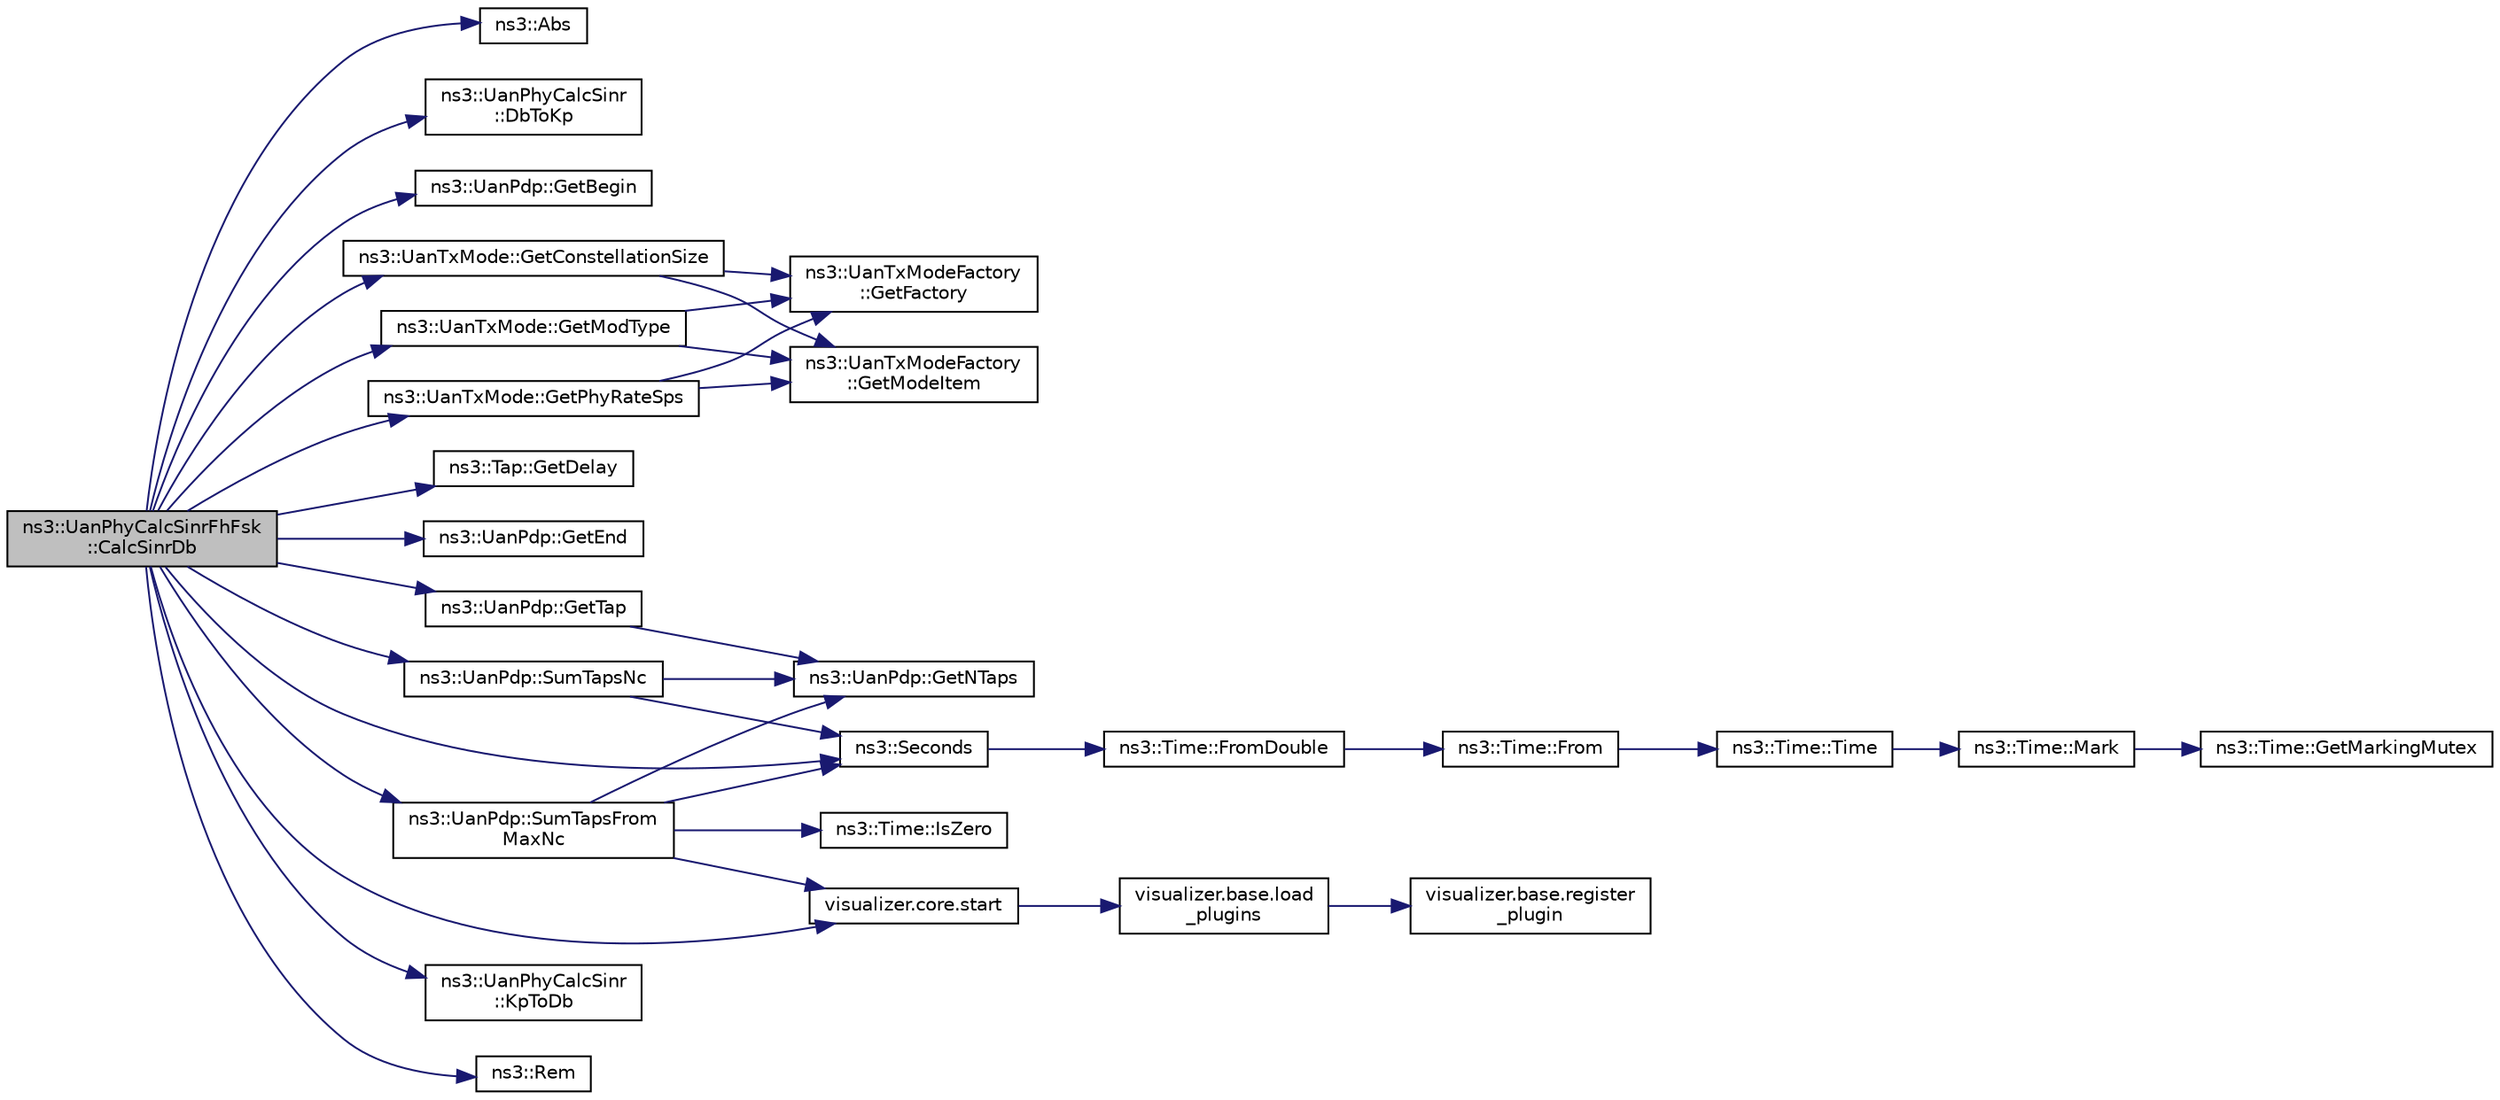 digraph "ns3::UanPhyCalcSinrFhFsk::CalcSinrDb"
{
 // LATEX_PDF_SIZE
  edge [fontname="Helvetica",fontsize="10",labelfontname="Helvetica",labelfontsize="10"];
  node [fontname="Helvetica",fontsize="10",shape=record];
  rankdir="LR";
  Node1 [label="ns3::UanPhyCalcSinrFhFsk\l::CalcSinrDb",height=0.2,width=0.4,color="black", fillcolor="grey75", style="filled", fontcolor="black",tooltip="Calculate the SINR value for a packet."];
  Node1 -> Node2 [color="midnightblue",fontsize="10",style="solid",fontname="Helvetica"];
  Node2 [label="ns3::Abs",height=0.2,width=0.4,color="black", fillcolor="white", style="filled",URL="$group__highprec.html#gabf87260a0ba68d152ae95568b2ef58fe",tooltip="Absolute value."];
  Node1 -> Node3 [color="midnightblue",fontsize="10",style="solid",fontname="Helvetica"];
  Node3 [label="ns3::UanPhyCalcSinr\l::DbToKp",height=0.2,width=0.4,color="black", fillcolor="white", style="filled",URL="$classns3_1_1_uan_phy_calc_sinr.html#a4d48fe4a4433690a4124bee1c202eb06",tooltip="Convert dB re 1 uPa to kilopascals."];
  Node1 -> Node4 [color="midnightblue",fontsize="10",style="solid",fontname="Helvetica"];
  Node4 [label="ns3::UanPdp::GetBegin",height=0.2,width=0.4,color="black", fillcolor="white", style="filled",URL="$classns3_1_1_uan_pdp.html#a9170bcd1d3910c0a567a0cdb08249b1b",tooltip="Get the beginning of the tap vector."];
  Node1 -> Node5 [color="midnightblue",fontsize="10",style="solid",fontname="Helvetica"];
  Node5 [label="ns3::UanTxMode::GetConstellationSize",height=0.2,width=0.4,color="black", fillcolor="white", style="filled",URL="$classns3_1_1_uan_tx_mode.html#a4257f0afc48785590c49da6d99fac253",tooltip="Get the number of constellation points in the modulation scheme."];
  Node5 -> Node6 [color="midnightblue",fontsize="10",style="solid",fontname="Helvetica"];
  Node6 [label="ns3::UanTxModeFactory\l::GetFactory",height=0.2,width=0.4,color="black", fillcolor="white", style="filled",URL="$classns3_1_1_uan_tx_mode_factory.html#aaabdc7689817c8be0532933bbc4ed95a",tooltip="Construct and get the static global factory instance."];
  Node5 -> Node7 [color="midnightblue",fontsize="10",style="solid",fontname="Helvetica"];
  Node7 [label="ns3::UanTxModeFactory\l::GetModeItem",height=0.2,width=0.4,color="black", fillcolor="white", style="filled",URL="$classns3_1_1_uan_tx_mode_factory.html#afb272ecca21469db956cb5d1473472b6",tooltip="Get a mode by id."];
  Node1 -> Node8 [color="midnightblue",fontsize="10",style="solid",fontname="Helvetica"];
  Node8 [label="ns3::Tap::GetDelay",height=0.2,width=0.4,color="black", fillcolor="white", style="filled",URL="$classns3_1_1_tap.html#a34a56370baadea8db03cb91bb4207031",tooltip="Get the delay time, usually from first arrival of signal."];
  Node1 -> Node9 [color="midnightblue",fontsize="10",style="solid",fontname="Helvetica"];
  Node9 [label="ns3::UanPdp::GetEnd",height=0.2,width=0.4,color="black", fillcolor="white", style="filled",URL="$classns3_1_1_uan_pdp.html#ab14c5e7458c7650b0a34e23ef114b444",tooltip="Get the end of the tap list (one beyond the last entry)."];
  Node1 -> Node10 [color="midnightblue",fontsize="10",style="solid",fontname="Helvetica"];
  Node10 [label="ns3::UanTxMode::GetModType",height=0.2,width=0.4,color="black", fillcolor="white", style="filled",URL="$classns3_1_1_uan_tx_mode.html#aad584c5e524cf81a7f4a4e85c3c6e447",tooltip="Get the modulation type of the mode."];
  Node10 -> Node6 [color="midnightblue",fontsize="10",style="solid",fontname="Helvetica"];
  Node10 -> Node7 [color="midnightblue",fontsize="10",style="solid",fontname="Helvetica"];
  Node1 -> Node11 [color="midnightblue",fontsize="10",style="solid",fontname="Helvetica"];
  Node11 [label="ns3::UanTxMode::GetPhyRateSps",height=0.2,width=0.4,color="black", fillcolor="white", style="filled",URL="$classns3_1_1_uan_tx_mode.html#a5e696e43eaaf95aace9532b30acfa46c",tooltip="Get the physical signaling rate."];
  Node11 -> Node6 [color="midnightblue",fontsize="10",style="solid",fontname="Helvetica"];
  Node11 -> Node7 [color="midnightblue",fontsize="10",style="solid",fontname="Helvetica"];
  Node1 -> Node12 [color="midnightblue",fontsize="10",style="solid",fontname="Helvetica"];
  Node12 [label="ns3::UanPdp::GetTap",height=0.2,width=0.4,color="black", fillcolor="white", style="filled",URL="$classns3_1_1_uan_pdp.html#ac54b7f01ad55e75bc2ca7d6def2bad48",tooltip="Get the Tap at the specified delay index."];
  Node12 -> Node13 [color="midnightblue",fontsize="10",style="solid",fontname="Helvetica"];
  Node13 [label="ns3::UanPdp::GetNTaps",height=0.2,width=0.4,color="black", fillcolor="white", style="filled",URL="$classns3_1_1_uan_pdp.html#a3b9a049537de607a88b1ef6c99003f7c",tooltip="Get the number of taps."];
  Node1 -> Node14 [color="midnightblue",fontsize="10",style="solid",fontname="Helvetica"];
  Node14 [label="ns3::UanPhyCalcSinr\l::KpToDb",height=0.2,width=0.4,color="black", fillcolor="white", style="filled",URL="$classns3_1_1_uan_phy_calc_sinr.html#ae129c3a33f4c04ff323e4d46e7c7c81a",tooltip="Convert kilopascals to dB re 1 uPa."];
  Node1 -> Node15 [color="midnightblue",fontsize="10",style="solid",fontname="Helvetica"];
  Node15 [label="ns3::Rem",height=0.2,width=0.4,color="black", fillcolor="white", style="filled",URL="$namespacens3.html#a0ca3ed1b21934a974b9cb4460d36b084",tooltip="Remainder (modulus) from the quotient of two Times."];
  Node1 -> Node16 [color="midnightblue",fontsize="10",style="solid",fontname="Helvetica"];
  Node16 [label="ns3::Seconds",height=0.2,width=0.4,color="black", fillcolor="white", style="filled",URL="$group__timecivil.html#ga33c34b816f8ff6628e33d5c8e9713b9e",tooltip="Construct a Time in the indicated unit."];
  Node16 -> Node17 [color="midnightblue",fontsize="10",style="solid",fontname="Helvetica"];
  Node17 [label="ns3::Time::FromDouble",height=0.2,width=0.4,color="black", fillcolor="white", style="filled",URL="$classns3_1_1_time.html#a60e845f4a74e62495b86356afe604cb4",tooltip="Create a Time equal to value in unit unit."];
  Node17 -> Node18 [color="midnightblue",fontsize="10",style="solid",fontname="Helvetica"];
  Node18 [label="ns3::Time::From",height=0.2,width=0.4,color="black", fillcolor="white", style="filled",URL="$classns3_1_1_time.html#a34e4acc13d0e08cc8cb9cd3b838b9baf",tooltip="Create a Time in the current unit."];
  Node18 -> Node19 [color="midnightblue",fontsize="10",style="solid",fontname="Helvetica"];
  Node19 [label="ns3::Time::Time",height=0.2,width=0.4,color="black", fillcolor="white", style="filled",URL="$classns3_1_1_time.html#a8a39dc1b8cbbd7fe6d940e492d1b925e",tooltip="Default constructor, with value 0."];
  Node19 -> Node20 [color="midnightblue",fontsize="10",style="solid",fontname="Helvetica"];
  Node20 [label="ns3::Time::Mark",height=0.2,width=0.4,color="black", fillcolor="white", style="filled",URL="$classns3_1_1_time.html#aa7eef2a1119c1c4855d99f1e83d44c54",tooltip="Record a Time instance with the MarkedTimes."];
  Node20 -> Node21 [color="midnightblue",fontsize="10",style="solid",fontname="Helvetica"];
  Node21 [label="ns3::Time::GetMarkingMutex",height=0.2,width=0.4,color="black", fillcolor="white", style="filled",URL="$classns3_1_1_time.html#addd8e672203391b3ae98ee475ce05272",tooltip=" "];
  Node1 -> Node22 [color="midnightblue",fontsize="10",style="solid",fontname="Helvetica"];
  Node22 [label="visualizer.core.start",height=0.2,width=0.4,color="black", fillcolor="white", style="filled",URL="$namespacevisualizer_1_1core.html#a2a35e5d8a34af358b508dac8635754e0",tooltip=" "];
  Node22 -> Node23 [color="midnightblue",fontsize="10",style="solid",fontname="Helvetica"];
  Node23 [label="visualizer.base.load\l_plugins",height=0.2,width=0.4,color="black", fillcolor="white", style="filled",URL="$namespacevisualizer_1_1base.html#ad171497a5ff1afe0a73bedaebf35448f",tooltip=" "];
  Node23 -> Node24 [color="midnightblue",fontsize="10",style="solid",fontname="Helvetica"];
  Node24 [label="visualizer.base.register\l_plugin",height=0.2,width=0.4,color="black", fillcolor="white", style="filled",URL="$namespacevisualizer_1_1base.html#a6b0ffcff1e17ec4027496f50177e5b9e",tooltip=" "];
  Node1 -> Node25 [color="midnightblue",fontsize="10",style="solid",fontname="Helvetica"];
  Node25 [label="ns3::UanPdp::SumTapsFrom\lMaxNc",height=0.2,width=0.4,color="black", fillcolor="white", style="filled",URL="$classns3_1_1_uan_pdp.html#a5d30befd86497b34cb15c90a85d63243",tooltip="Compute the non-coherent sum of tap amplitudes starting after a delay from the maximum amplitude for ..."];
  Node25 -> Node13 [color="midnightblue",fontsize="10",style="solid",fontname="Helvetica"];
  Node25 -> Node26 [color="midnightblue",fontsize="10",style="solid",fontname="Helvetica"];
  Node26 [label="ns3::Time::IsZero",height=0.2,width=0.4,color="black", fillcolor="white", style="filled",URL="$classns3_1_1_time.html#ac4f1f3f3aeff82c1a7d96e0b0ae2220b",tooltip="Exactly equivalent to t == 0."];
  Node25 -> Node16 [color="midnightblue",fontsize="10",style="solid",fontname="Helvetica"];
  Node25 -> Node22 [color="midnightblue",fontsize="10",style="solid",fontname="Helvetica"];
  Node1 -> Node27 [color="midnightblue",fontsize="10",style="solid",fontname="Helvetica"];
  Node27 [label="ns3::UanPdp::SumTapsNc",height=0.2,width=0.4,color="black", fillcolor="white", style="filled",URL="$classns3_1_1_uan_pdp.html#a8d9addeabe81a576c796d985a971ea94",tooltip="Compute the non-coherent sum of tap amplitudes between a start and end time."];
  Node27 -> Node13 [color="midnightblue",fontsize="10",style="solid",fontname="Helvetica"];
  Node27 -> Node16 [color="midnightblue",fontsize="10",style="solid",fontname="Helvetica"];
}
